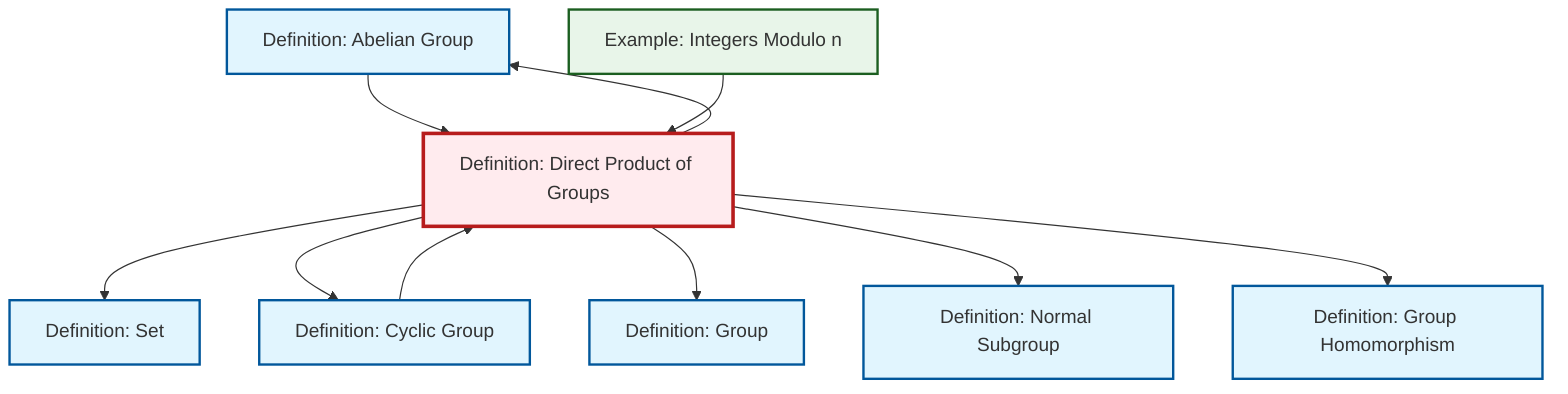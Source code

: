 graph TD
    classDef definition fill:#e1f5fe,stroke:#01579b,stroke-width:2px
    classDef theorem fill:#f3e5f5,stroke:#4a148c,stroke-width:2px
    classDef axiom fill:#fff3e0,stroke:#e65100,stroke-width:2px
    classDef example fill:#e8f5e9,stroke:#1b5e20,stroke-width:2px
    classDef current fill:#ffebee,stroke:#b71c1c,stroke-width:3px
    def-normal-subgroup["Definition: Normal Subgroup"]:::definition
    def-abelian-group["Definition: Abelian Group"]:::definition
    def-homomorphism["Definition: Group Homomorphism"]:::definition
    ex-quotient-integers-mod-n["Example: Integers Modulo n"]:::example
    def-set["Definition: Set"]:::definition
    def-cyclic-group["Definition: Cyclic Group"]:::definition
    def-direct-product["Definition: Direct Product of Groups"]:::definition
    def-group["Definition: Group"]:::definition
    def-direct-product --> def-set
    def-abelian-group --> def-direct-product
    def-direct-product --> def-cyclic-group
    ex-quotient-integers-mod-n --> def-direct-product
    def-cyclic-group --> def-direct-product
    def-direct-product --> def-group
    def-direct-product --> def-abelian-group
    def-direct-product --> def-normal-subgroup
    def-direct-product --> def-homomorphism
    class def-direct-product current